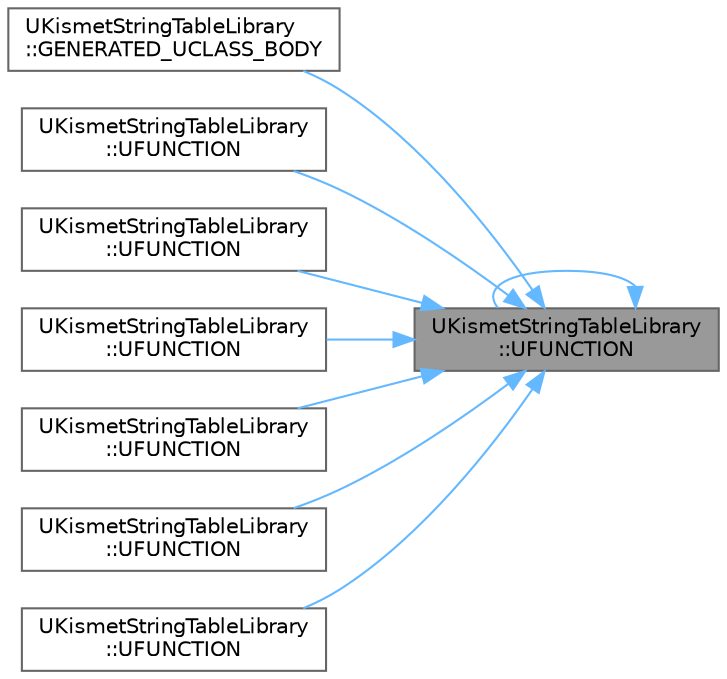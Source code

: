 digraph "UKismetStringTableLibrary::UFUNCTION"
{
 // INTERACTIVE_SVG=YES
 // LATEX_PDF_SIZE
  bgcolor="transparent";
  edge [fontname=Helvetica,fontsize=10,labelfontname=Helvetica,labelfontsize=10];
  node [fontname=Helvetica,fontsize=10,shape=box,height=0.2,width=0.4];
  rankdir="RL";
  Node1 [id="Node000001",label="UKismetStringTableLibrary\l::UFUNCTION",height=0.2,width=0.4,color="gray40", fillcolor="grey60", style="filled", fontcolor="black",tooltip="Returns true if the given table ID corresponds to a registered string table, and that table has."];
  Node1 -> Node2 [id="edge1_Node000001_Node000002",dir="back",color="steelblue1",style="solid",tooltip=" "];
  Node2 [id="Node000002",label="UKismetStringTableLibrary\l::GENERATED_UCLASS_BODY",height=0.2,width=0.4,color="grey40", fillcolor="white", style="filled",URL="$d3/d63/classUKismetStringTableLibrary.html#a3aa8dcab11dd0516f49d7c1b891c9305",tooltip="Returns true if the given table ID corresponds to a registered string table."];
  Node1 -> Node1 [id="edge2_Node000001_Node000001",dir="back",color="steelblue1",style="solid",tooltip=" "];
  Node1 -> Node3 [id="edge3_Node000001_Node000003",dir="back",color="steelblue1",style="solid",tooltip=" "];
  Node3 [id="Node000003",label="UKismetStringTableLibrary\l::UFUNCTION",height=0.2,width=0.4,color="grey40", fillcolor="white", style="filled",URL="$d3/d63/classUKismetStringTableLibrary.html#a633b065046b208f523acc234d5e60a79",tooltip="Returns the specified meta-data of the given string table entry (or an empty string)."];
  Node1 -> Node4 [id="edge4_Node000001_Node000004",dir="back",color="steelblue1",style="solid",tooltip=" "];
  Node4 [id="Node000004",label="UKismetStringTableLibrary\l::UFUNCTION",height=0.2,width=0.4,color="grey40", fillcolor="white", style="filled",URL="$d3/d63/classUKismetStringTableLibrary.html#acf8149da0ad61174aff9b4944a4eb91c",tooltip="Returns the source string of the given string table entry (or an empty string)."];
  Node1 -> Node5 [id="edge5_Node000001_Node000005",dir="back",color="steelblue1",style="solid",tooltip=" "];
  Node5 [id="Node000005",label="UKismetStringTableLibrary\l::UFUNCTION",height=0.2,width=0.4,color="grey40", fillcolor="white", style="filled",URL="$d3/d63/classUKismetStringTableLibrary.html#a4e60c4b46f2f56f8a2d391fc361a8185",tooltip="Returns the namespace of the given string table."];
  Node1 -> Node6 [id="edge6_Node000001_Node000006",dir="back",color="steelblue1",style="solid",tooltip=" "];
  Node6 [id="Node000006",label="UKismetStringTableLibrary\l::UFUNCTION",height=0.2,width=0.4,color="grey40", fillcolor="white", style="filled",URL="$d3/d63/classUKismetStringTableLibrary.html#afc7d93ea2361b8b7c9ae6e3d4a1118a4",tooltip="Returns an array of all meta-data IDs within the given string table entry."];
  Node1 -> Node7 [id="edge7_Node000001_Node000007",dir="back",color="steelblue1",style="solid",tooltip=" "];
  Node7 [id="Node000007",label="UKismetStringTableLibrary\l::UFUNCTION",height=0.2,width=0.4,color="grey40", fillcolor="white", style="filled",URL="$d3/d63/classUKismetStringTableLibrary.html#a7a7abef22755b196aaee4c0d63f8b464",tooltip="Returns an array of all registered string table IDs."];
  Node1 -> Node8 [id="edge8_Node000001_Node000008",dir="back",color="steelblue1",style="solid",tooltip=" "];
  Node8 [id="Node000008",label="UKismetStringTableLibrary\l::UFUNCTION",height=0.2,width=0.4,color="grey40", fillcolor="white", style="filled",URL="$d3/d63/classUKismetStringTableLibrary.html#a5ea3f6e1ac286c78e2b72af9f7a7c7d2",tooltip="Returns an array of all keys within the given string table."];
}
